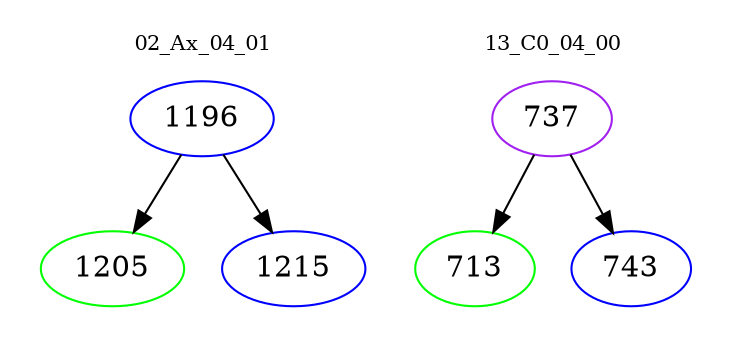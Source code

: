 digraph{
subgraph cluster_0 {
color = white
label = "02_Ax_04_01";
fontsize=10;
T0_1196 [label="1196", color="blue"]
T0_1196 -> T0_1205 [color="black"]
T0_1205 [label="1205", color="green"]
T0_1196 -> T0_1215 [color="black"]
T0_1215 [label="1215", color="blue"]
}
subgraph cluster_1 {
color = white
label = "13_C0_04_00";
fontsize=10;
T1_737 [label="737", color="purple"]
T1_737 -> T1_713 [color="black"]
T1_713 [label="713", color="green"]
T1_737 -> T1_743 [color="black"]
T1_743 [label="743", color="blue"]
}
}
